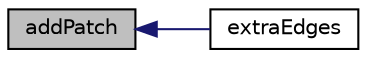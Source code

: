 digraph "addPatch"
{
  bgcolor="transparent";
  edge [fontname="Helvetica",fontsize="10",labelfontname="Helvetica",labelfontsize="10"];
  node [fontname="Helvetica",fontsize="10",shape=record];
  rankdir="LR";
  Node2516 [label="addPatch",height=0.2,width=0.4,color="black", fillcolor="grey75", style="filled", fontcolor="black"];
  Node2516 -> Node2517 [dir="back",color="midnightblue",fontsize="10",style="solid",fontname="Helvetica"];
  Node2517 [label="extraEdges",height=0.2,width=0.4,color="black",URL="$a22169.html#a9cfb4135bbc6e583439d6bc0a9ab0a81",tooltip="Indices into edges of additional edges. "];
}
